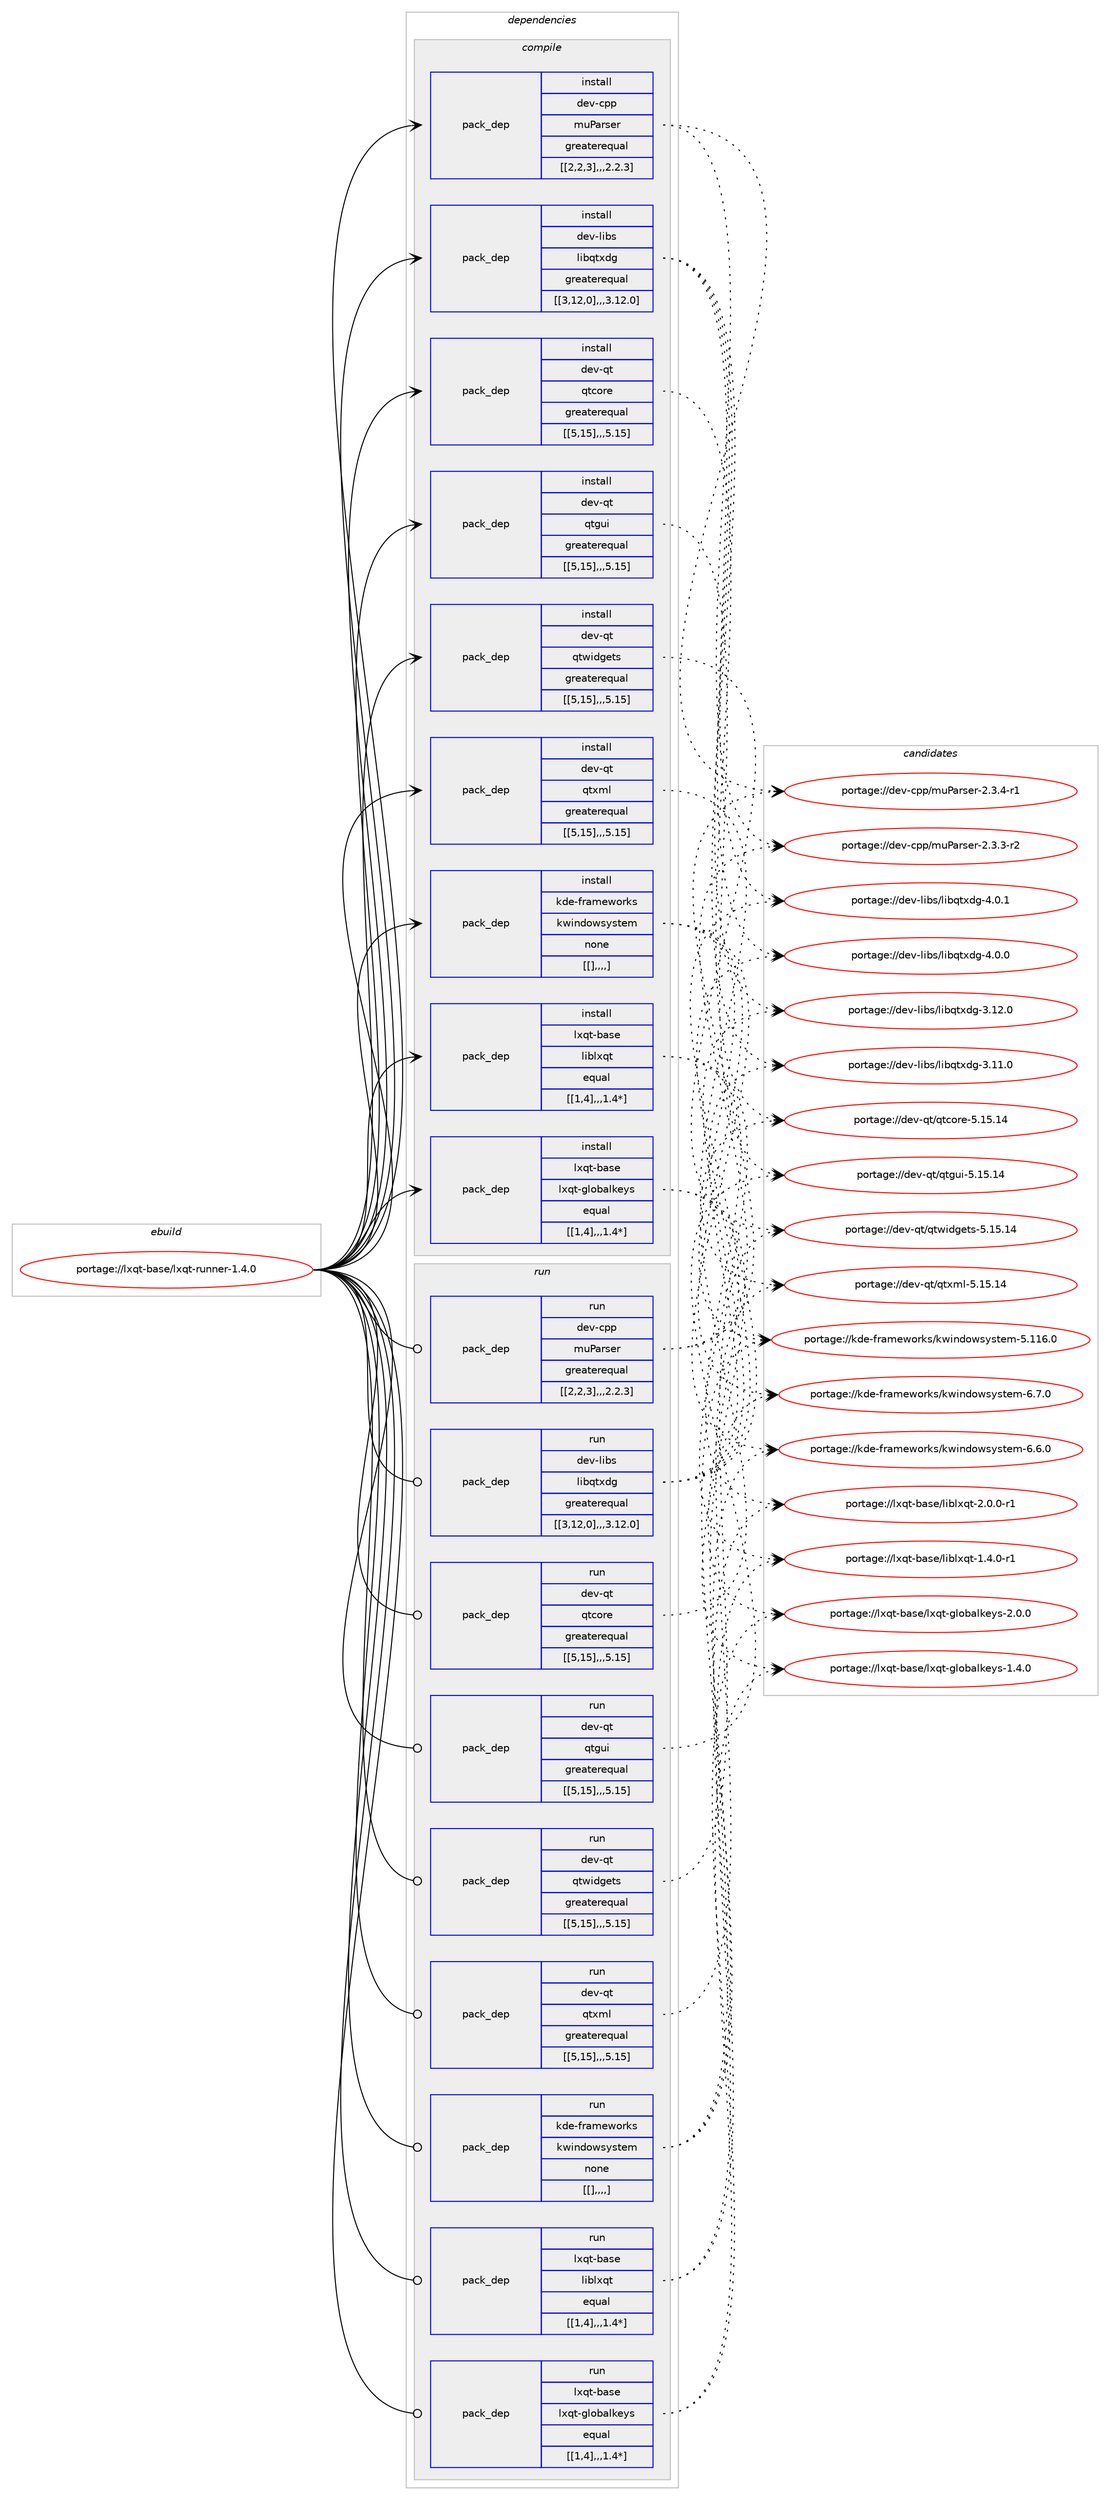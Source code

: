 digraph prolog {

# *************
# Graph options
# *************

newrank=true;
concentrate=true;
compound=true;
graph [rankdir=LR,fontname=Helvetica,fontsize=10,ranksep=1.5];#, ranksep=2.5, nodesep=0.2];
edge  [arrowhead=vee];
node  [fontname=Helvetica,fontsize=10];

# **********
# The ebuild
# **********

subgraph cluster_leftcol {
color=gray;
label=<<i>ebuild</i>>;
id [label="portage://lxqt-base/lxqt-runner-1.4.0", color=red, width=4, href="../lxqt-base/lxqt-runner-1.4.0.svg"];
}

# ****************
# The dependencies
# ****************

subgraph cluster_midcol {
color=gray;
label=<<i>dependencies</i>>;
subgraph cluster_compile {
fillcolor="#eeeeee";
style=filled;
label=<<i>compile</i>>;
subgraph pack218339 {
dependency295059 [label=<<TABLE BORDER="0" CELLBORDER="1" CELLSPACING="0" CELLPADDING="4" WIDTH="220"><TR><TD ROWSPAN="6" CELLPADDING="30">pack_dep</TD></TR><TR><TD WIDTH="110">install</TD></TR><TR><TD>dev-cpp</TD></TR><TR><TD>muParser</TD></TR><TR><TD>greaterequal</TD></TR><TR><TD>[[2,2,3],,,2.2.3]</TD></TR></TABLE>>, shape=none, color=blue];
}
id:e -> dependency295059:w [weight=20,style="solid",arrowhead="vee"];
subgraph pack218387 {
dependency295097 [label=<<TABLE BORDER="0" CELLBORDER="1" CELLSPACING="0" CELLPADDING="4" WIDTH="220"><TR><TD ROWSPAN="6" CELLPADDING="30">pack_dep</TD></TR><TR><TD WIDTH="110">install</TD></TR><TR><TD>dev-libs</TD></TR><TR><TD>libqtxdg</TD></TR><TR><TD>greaterequal</TD></TR><TR><TD>[[3,12,0],,,3.12.0]</TD></TR></TABLE>>, shape=none, color=blue];
}
id:e -> dependency295097:w [weight=20,style="solid",arrowhead="vee"];
subgraph pack218392 {
dependency295141 [label=<<TABLE BORDER="0" CELLBORDER="1" CELLSPACING="0" CELLPADDING="4" WIDTH="220"><TR><TD ROWSPAN="6" CELLPADDING="30">pack_dep</TD></TR><TR><TD WIDTH="110">install</TD></TR><TR><TD>dev-qt</TD></TR><TR><TD>qtcore</TD></TR><TR><TD>greaterequal</TD></TR><TR><TD>[[5,15],,,5.15]</TD></TR></TABLE>>, shape=none, color=blue];
}
id:e -> dependency295141:w [weight=20,style="solid",arrowhead="vee"];
subgraph pack218427 {
dependency295162 [label=<<TABLE BORDER="0" CELLBORDER="1" CELLSPACING="0" CELLPADDING="4" WIDTH="220"><TR><TD ROWSPAN="6" CELLPADDING="30">pack_dep</TD></TR><TR><TD WIDTH="110">install</TD></TR><TR><TD>dev-qt</TD></TR><TR><TD>qtgui</TD></TR><TR><TD>greaterequal</TD></TR><TR><TD>[[5,15],,,5.15]</TD></TR></TABLE>>, shape=none, color=blue];
}
id:e -> dependency295162:w [weight=20,style="solid",arrowhead="vee"];
subgraph pack218459 {
dependency295186 [label=<<TABLE BORDER="0" CELLBORDER="1" CELLSPACING="0" CELLPADDING="4" WIDTH="220"><TR><TD ROWSPAN="6" CELLPADDING="30">pack_dep</TD></TR><TR><TD WIDTH="110">install</TD></TR><TR><TD>dev-qt</TD></TR><TR><TD>qtwidgets</TD></TR><TR><TD>greaterequal</TD></TR><TR><TD>[[5,15],,,5.15]</TD></TR></TABLE>>, shape=none, color=blue];
}
id:e -> dependency295186:w [weight=20,style="solid",arrowhead="vee"];
subgraph pack218505 {
dependency295258 [label=<<TABLE BORDER="0" CELLBORDER="1" CELLSPACING="0" CELLPADDING="4" WIDTH="220"><TR><TD ROWSPAN="6" CELLPADDING="30">pack_dep</TD></TR><TR><TD WIDTH="110">install</TD></TR><TR><TD>dev-qt</TD></TR><TR><TD>qtxml</TD></TR><TR><TD>greaterequal</TD></TR><TR><TD>[[5,15],,,5.15]</TD></TR></TABLE>>, shape=none, color=blue];
}
id:e -> dependency295258:w [weight=20,style="solid",arrowhead="vee"];
subgraph pack218533 {
dependency295266 [label=<<TABLE BORDER="0" CELLBORDER="1" CELLSPACING="0" CELLPADDING="4" WIDTH="220"><TR><TD ROWSPAN="6" CELLPADDING="30">pack_dep</TD></TR><TR><TD WIDTH="110">install</TD></TR><TR><TD>kde-frameworks</TD></TR><TR><TD>kwindowsystem</TD></TR><TR><TD>none</TD></TR><TR><TD>[[],,,,]</TD></TR></TABLE>>, shape=none, color=blue];
}
id:e -> dependency295266:w [weight=20,style="solid",arrowhead="vee"];
subgraph pack218575 {
dependency295317 [label=<<TABLE BORDER="0" CELLBORDER="1" CELLSPACING="0" CELLPADDING="4" WIDTH="220"><TR><TD ROWSPAN="6" CELLPADDING="30">pack_dep</TD></TR><TR><TD WIDTH="110">install</TD></TR><TR><TD>lxqt-base</TD></TR><TR><TD>liblxqt</TD></TR><TR><TD>equal</TD></TR><TR><TD>[[1,4],,,1.4*]</TD></TR></TABLE>>, shape=none, color=blue];
}
id:e -> dependency295317:w [weight=20,style="solid",arrowhead="vee"];
subgraph pack218623 {
dependency295375 [label=<<TABLE BORDER="0" CELLBORDER="1" CELLSPACING="0" CELLPADDING="4" WIDTH="220"><TR><TD ROWSPAN="6" CELLPADDING="30">pack_dep</TD></TR><TR><TD WIDTH="110">install</TD></TR><TR><TD>lxqt-base</TD></TR><TR><TD>lxqt-globalkeys</TD></TR><TR><TD>equal</TD></TR><TR><TD>[[1,4],,,1.4*]</TD></TR></TABLE>>, shape=none, color=blue];
}
id:e -> dependency295375:w [weight=20,style="solid",arrowhead="vee"];
}
subgraph cluster_compileandrun {
fillcolor="#eeeeee";
style=filled;
label=<<i>compile and run</i>>;
}
subgraph cluster_run {
fillcolor="#eeeeee";
style=filled;
label=<<i>run</i>>;
subgraph pack218629 {
dependency295381 [label=<<TABLE BORDER="0" CELLBORDER="1" CELLSPACING="0" CELLPADDING="4" WIDTH="220"><TR><TD ROWSPAN="6" CELLPADDING="30">pack_dep</TD></TR><TR><TD WIDTH="110">run</TD></TR><TR><TD>dev-cpp</TD></TR><TR><TD>muParser</TD></TR><TR><TD>greaterequal</TD></TR><TR><TD>[[2,2,3],,,2.2.3]</TD></TR></TABLE>>, shape=none, color=blue];
}
id:e -> dependency295381:w [weight=20,style="solid",arrowhead="odot"];
subgraph pack218642 {
dependency295405 [label=<<TABLE BORDER="0" CELLBORDER="1" CELLSPACING="0" CELLPADDING="4" WIDTH="220"><TR><TD ROWSPAN="6" CELLPADDING="30">pack_dep</TD></TR><TR><TD WIDTH="110">run</TD></TR><TR><TD>dev-libs</TD></TR><TR><TD>libqtxdg</TD></TR><TR><TD>greaterequal</TD></TR><TR><TD>[[3,12,0],,,3.12.0]</TD></TR></TABLE>>, shape=none, color=blue];
}
id:e -> dependency295405:w [weight=20,style="solid",arrowhead="odot"];
subgraph pack218659 {
dependency295429 [label=<<TABLE BORDER="0" CELLBORDER="1" CELLSPACING="0" CELLPADDING="4" WIDTH="220"><TR><TD ROWSPAN="6" CELLPADDING="30">pack_dep</TD></TR><TR><TD WIDTH="110">run</TD></TR><TR><TD>dev-qt</TD></TR><TR><TD>qtcore</TD></TR><TR><TD>greaterequal</TD></TR><TR><TD>[[5,15],,,5.15]</TD></TR></TABLE>>, shape=none, color=blue];
}
id:e -> dependency295429:w [weight=20,style="solid",arrowhead="odot"];
subgraph pack218669 {
dependency295435 [label=<<TABLE BORDER="0" CELLBORDER="1" CELLSPACING="0" CELLPADDING="4" WIDTH="220"><TR><TD ROWSPAN="6" CELLPADDING="30">pack_dep</TD></TR><TR><TD WIDTH="110">run</TD></TR><TR><TD>dev-qt</TD></TR><TR><TD>qtgui</TD></TR><TR><TD>greaterequal</TD></TR><TR><TD>[[5,15],,,5.15]</TD></TR></TABLE>>, shape=none, color=blue];
}
id:e -> dependency295435:w [weight=20,style="solid",arrowhead="odot"];
subgraph pack218678 {
dependency295457 [label=<<TABLE BORDER="0" CELLBORDER="1" CELLSPACING="0" CELLPADDING="4" WIDTH="220"><TR><TD ROWSPAN="6" CELLPADDING="30">pack_dep</TD></TR><TR><TD WIDTH="110">run</TD></TR><TR><TD>dev-qt</TD></TR><TR><TD>qtwidgets</TD></TR><TR><TD>greaterequal</TD></TR><TR><TD>[[5,15],,,5.15]</TD></TR></TABLE>>, shape=none, color=blue];
}
id:e -> dependency295457:w [weight=20,style="solid",arrowhead="odot"];
subgraph pack218698 {
dependency295470 [label=<<TABLE BORDER="0" CELLBORDER="1" CELLSPACING="0" CELLPADDING="4" WIDTH="220"><TR><TD ROWSPAN="6" CELLPADDING="30">pack_dep</TD></TR><TR><TD WIDTH="110">run</TD></TR><TR><TD>dev-qt</TD></TR><TR><TD>qtxml</TD></TR><TR><TD>greaterequal</TD></TR><TR><TD>[[5,15],,,5.15]</TD></TR></TABLE>>, shape=none, color=blue];
}
id:e -> dependency295470:w [weight=20,style="solid",arrowhead="odot"];
subgraph pack218705 {
dependency295477 [label=<<TABLE BORDER="0" CELLBORDER="1" CELLSPACING="0" CELLPADDING="4" WIDTH="220"><TR><TD ROWSPAN="6" CELLPADDING="30">pack_dep</TD></TR><TR><TD WIDTH="110">run</TD></TR><TR><TD>kde-frameworks</TD></TR><TR><TD>kwindowsystem</TD></TR><TR><TD>none</TD></TR><TR><TD>[[],,,,]</TD></TR></TABLE>>, shape=none, color=blue];
}
id:e -> dependency295477:w [weight=20,style="solid",arrowhead="odot"];
subgraph pack218710 {
dependency295480 [label=<<TABLE BORDER="0" CELLBORDER="1" CELLSPACING="0" CELLPADDING="4" WIDTH="220"><TR><TD ROWSPAN="6" CELLPADDING="30">pack_dep</TD></TR><TR><TD WIDTH="110">run</TD></TR><TR><TD>lxqt-base</TD></TR><TR><TD>liblxqt</TD></TR><TR><TD>equal</TD></TR><TR><TD>[[1,4],,,1.4*]</TD></TR></TABLE>>, shape=none, color=blue];
}
id:e -> dependency295480:w [weight=20,style="solid",arrowhead="odot"];
subgraph pack218725 {
dependency295521 [label=<<TABLE BORDER="0" CELLBORDER="1" CELLSPACING="0" CELLPADDING="4" WIDTH="220"><TR><TD ROWSPAN="6" CELLPADDING="30">pack_dep</TD></TR><TR><TD WIDTH="110">run</TD></TR><TR><TD>lxqt-base</TD></TR><TR><TD>lxqt-globalkeys</TD></TR><TR><TD>equal</TD></TR><TR><TD>[[1,4],,,1.4*]</TD></TR></TABLE>>, shape=none, color=blue];
}
id:e -> dependency295521:w [weight=20,style="solid",arrowhead="odot"];
}
}

# **************
# The candidates
# **************

subgraph cluster_choices {
rank=same;
color=gray;
label=<<i>candidates</i>>;

subgraph choice217298 {
color=black;
nodesep=1;
choice10010111845991121124710911780971141151011144550465146524511449 [label="portage://dev-cpp/muParser-2.3.4-r1", color=red, width=4,href="../dev-cpp/muParser-2.3.4-r1.svg"];
choice10010111845991121124710911780971141151011144550465146514511450 [label="portage://dev-cpp/muParser-2.3.3-r2", color=red, width=4,href="../dev-cpp/muParser-2.3.3-r2.svg"];
dependency295059:e -> choice10010111845991121124710911780971141151011144550465146524511449:w [style=dotted,weight="100"];
dependency295059:e -> choice10010111845991121124710911780971141151011144550465146514511450:w [style=dotted,weight="100"];
}
subgraph choice217323 {
color=black;
nodesep=1;
choice10010111845108105981154710810598113116120100103455246484649 [label="portage://dev-libs/libqtxdg-4.0.1", color=red, width=4,href="../dev-libs/libqtxdg-4.0.1.svg"];
choice10010111845108105981154710810598113116120100103455246484648 [label="portage://dev-libs/libqtxdg-4.0.0", color=red, width=4,href="../dev-libs/libqtxdg-4.0.0.svg"];
choice1001011184510810598115471081059811311612010010345514649504648 [label="portage://dev-libs/libqtxdg-3.12.0", color=red, width=4,href="../dev-libs/libqtxdg-3.12.0.svg"];
choice1001011184510810598115471081059811311612010010345514649494648 [label="portage://dev-libs/libqtxdg-3.11.0", color=red, width=4,href="../dev-libs/libqtxdg-3.11.0.svg"];
dependency295097:e -> choice10010111845108105981154710810598113116120100103455246484649:w [style=dotted,weight="100"];
dependency295097:e -> choice10010111845108105981154710810598113116120100103455246484648:w [style=dotted,weight="100"];
dependency295097:e -> choice1001011184510810598115471081059811311612010010345514649504648:w [style=dotted,weight="100"];
dependency295097:e -> choice1001011184510810598115471081059811311612010010345514649494648:w [style=dotted,weight="100"];
}
subgraph choice217327 {
color=black;
nodesep=1;
choice1001011184511311647113116991111141014553464953464952 [label="portage://dev-qt/qtcore-5.15.14", color=red, width=4,href="../dev-qt/qtcore-5.15.14.svg"];
dependency295141:e -> choice1001011184511311647113116991111141014553464953464952:w [style=dotted,weight="100"];
}
subgraph choice217344 {
color=black;
nodesep=1;
choice10010111845113116471131161031171054553464953464952 [label="portage://dev-qt/qtgui-5.15.14", color=red, width=4,href="../dev-qt/qtgui-5.15.14.svg"];
dependency295162:e -> choice10010111845113116471131161031171054553464953464952:w [style=dotted,weight="100"];
}
subgraph choice217346 {
color=black;
nodesep=1;
choice10010111845113116471131161191051001031011161154553464953464952 [label="portage://dev-qt/qtwidgets-5.15.14", color=red, width=4,href="../dev-qt/qtwidgets-5.15.14.svg"];
dependency295186:e -> choice10010111845113116471131161191051001031011161154553464953464952:w [style=dotted,weight="100"];
}
subgraph choice217365 {
color=black;
nodesep=1;
choice10010111845113116471131161201091084553464953464952 [label="portage://dev-qt/qtxml-5.15.14", color=red, width=4,href="../dev-qt/qtxml-5.15.14.svg"];
dependency295258:e -> choice10010111845113116471131161201091084553464953464952:w [style=dotted,weight="100"];
}
subgraph choice217369 {
color=black;
nodesep=1;
choice107100101451021149710910111911111410711547107119105110100111119115121115116101109455446554648 [label="portage://kde-frameworks/kwindowsystem-6.7.0", color=red, width=4,href="../kde-frameworks/kwindowsystem-6.7.0.svg"];
choice107100101451021149710910111911111410711547107119105110100111119115121115116101109455446544648 [label="portage://kde-frameworks/kwindowsystem-6.6.0", color=red, width=4,href="../kde-frameworks/kwindowsystem-6.6.0.svg"];
choice1071001014510211497109101119111114107115471071191051101001111191151211151161011094553464949544648 [label="portage://kde-frameworks/kwindowsystem-5.116.0", color=red, width=4,href="../kde-frameworks/kwindowsystem-5.116.0.svg"];
dependency295266:e -> choice107100101451021149710910111911111410711547107119105110100111119115121115116101109455446554648:w [style=dotted,weight="100"];
dependency295266:e -> choice107100101451021149710910111911111410711547107119105110100111119115121115116101109455446544648:w [style=dotted,weight="100"];
dependency295266:e -> choice1071001014510211497109101119111114107115471071191051101001111191151211151161011094553464949544648:w [style=dotted,weight="100"];
}
subgraph choice217375 {
color=black;
nodesep=1;
choice10812011311645989711510147108105981081201131164550464846484511449 [label="portage://lxqt-base/liblxqt-2.0.0-r1", color=red, width=4,href="../lxqt-base/liblxqt-2.0.0-r1.svg"];
choice10812011311645989711510147108105981081201131164549465246484511449 [label="portage://lxqt-base/liblxqt-1.4.0-r1", color=red, width=4,href="../lxqt-base/liblxqt-1.4.0-r1.svg"];
dependency295317:e -> choice10812011311645989711510147108105981081201131164550464846484511449:w [style=dotted,weight="100"];
dependency295317:e -> choice10812011311645989711510147108105981081201131164549465246484511449:w [style=dotted,weight="100"];
}
subgraph choice217397 {
color=black;
nodesep=1;
choice10812011311645989711510147108120113116451031081119897108107101121115455046484648 [label="portage://lxqt-base/lxqt-globalkeys-2.0.0", color=red, width=4,href="../lxqt-base/lxqt-globalkeys-2.0.0.svg"];
choice10812011311645989711510147108120113116451031081119897108107101121115454946524648 [label="portage://lxqt-base/lxqt-globalkeys-1.4.0", color=red, width=4,href="../lxqt-base/lxqt-globalkeys-1.4.0.svg"];
dependency295375:e -> choice10812011311645989711510147108120113116451031081119897108107101121115455046484648:w [style=dotted,weight="100"];
dependency295375:e -> choice10812011311645989711510147108120113116451031081119897108107101121115454946524648:w [style=dotted,weight="100"];
}
subgraph choice217425 {
color=black;
nodesep=1;
choice10010111845991121124710911780971141151011144550465146524511449 [label="portage://dev-cpp/muParser-2.3.4-r1", color=red, width=4,href="../dev-cpp/muParser-2.3.4-r1.svg"];
choice10010111845991121124710911780971141151011144550465146514511450 [label="portage://dev-cpp/muParser-2.3.3-r2", color=red, width=4,href="../dev-cpp/muParser-2.3.3-r2.svg"];
dependency295381:e -> choice10010111845991121124710911780971141151011144550465146524511449:w [style=dotted,weight="100"];
dependency295381:e -> choice10010111845991121124710911780971141151011144550465146514511450:w [style=dotted,weight="100"];
}
subgraph choice217443 {
color=black;
nodesep=1;
choice10010111845108105981154710810598113116120100103455246484649 [label="portage://dev-libs/libqtxdg-4.0.1", color=red, width=4,href="../dev-libs/libqtxdg-4.0.1.svg"];
choice10010111845108105981154710810598113116120100103455246484648 [label="portage://dev-libs/libqtxdg-4.0.0", color=red, width=4,href="../dev-libs/libqtxdg-4.0.0.svg"];
choice1001011184510810598115471081059811311612010010345514649504648 [label="portage://dev-libs/libqtxdg-3.12.0", color=red, width=4,href="../dev-libs/libqtxdg-3.12.0.svg"];
choice1001011184510810598115471081059811311612010010345514649494648 [label="portage://dev-libs/libqtxdg-3.11.0", color=red, width=4,href="../dev-libs/libqtxdg-3.11.0.svg"];
dependency295405:e -> choice10010111845108105981154710810598113116120100103455246484649:w [style=dotted,weight="100"];
dependency295405:e -> choice10010111845108105981154710810598113116120100103455246484648:w [style=dotted,weight="100"];
dependency295405:e -> choice1001011184510810598115471081059811311612010010345514649504648:w [style=dotted,weight="100"];
dependency295405:e -> choice1001011184510810598115471081059811311612010010345514649494648:w [style=dotted,weight="100"];
}
subgraph choice217449 {
color=black;
nodesep=1;
choice1001011184511311647113116991111141014553464953464952 [label="portage://dev-qt/qtcore-5.15.14", color=red, width=4,href="../dev-qt/qtcore-5.15.14.svg"];
dependency295429:e -> choice1001011184511311647113116991111141014553464953464952:w [style=dotted,weight="100"];
}
subgraph choice217451 {
color=black;
nodesep=1;
choice10010111845113116471131161031171054553464953464952 [label="portage://dev-qt/qtgui-5.15.14", color=red, width=4,href="../dev-qt/qtgui-5.15.14.svg"];
dependency295435:e -> choice10010111845113116471131161031171054553464953464952:w [style=dotted,weight="100"];
}
subgraph choice217454 {
color=black;
nodesep=1;
choice10010111845113116471131161191051001031011161154553464953464952 [label="portage://dev-qt/qtwidgets-5.15.14", color=red, width=4,href="../dev-qt/qtwidgets-5.15.14.svg"];
dependency295457:e -> choice10010111845113116471131161191051001031011161154553464953464952:w [style=dotted,weight="100"];
}
subgraph choice217456 {
color=black;
nodesep=1;
choice10010111845113116471131161201091084553464953464952 [label="portage://dev-qt/qtxml-5.15.14", color=red, width=4,href="../dev-qt/qtxml-5.15.14.svg"];
dependency295470:e -> choice10010111845113116471131161201091084553464953464952:w [style=dotted,weight="100"];
}
subgraph choice217458 {
color=black;
nodesep=1;
choice107100101451021149710910111911111410711547107119105110100111119115121115116101109455446554648 [label="portage://kde-frameworks/kwindowsystem-6.7.0", color=red, width=4,href="../kde-frameworks/kwindowsystem-6.7.0.svg"];
choice107100101451021149710910111911111410711547107119105110100111119115121115116101109455446544648 [label="portage://kde-frameworks/kwindowsystem-6.6.0", color=red, width=4,href="../kde-frameworks/kwindowsystem-6.6.0.svg"];
choice1071001014510211497109101119111114107115471071191051101001111191151211151161011094553464949544648 [label="portage://kde-frameworks/kwindowsystem-5.116.0", color=red, width=4,href="../kde-frameworks/kwindowsystem-5.116.0.svg"];
dependency295477:e -> choice107100101451021149710910111911111410711547107119105110100111119115121115116101109455446554648:w [style=dotted,weight="100"];
dependency295477:e -> choice107100101451021149710910111911111410711547107119105110100111119115121115116101109455446544648:w [style=dotted,weight="100"];
dependency295477:e -> choice1071001014510211497109101119111114107115471071191051101001111191151211151161011094553464949544648:w [style=dotted,weight="100"];
}
subgraph choice217464 {
color=black;
nodesep=1;
choice10812011311645989711510147108105981081201131164550464846484511449 [label="portage://lxqt-base/liblxqt-2.0.0-r1", color=red, width=4,href="../lxqt-base/liblxqt-2.0.0-r1.svg"];
choice10812011311645989711510147108105981081201131164549465246484511449 [label="portage://lxqt-base/liblxqt-1.4.0-r1", color=red, width=4,href="../lxqt-base/liblxqt-1.4.0-r1.svg"];
dependency295480:e -> choice10812011311645989711510147108105981081201131164550464846484511449:w [style=dotted,weight="100"];
dependency295480:e -> choice10812011311645989711510147108105981081201131164549465246484511449:w [style=dotted,weight="100"];
}
subgraph choice217467 {
color=black;
nodesep=1;
choice10812011311645989711510147108120113116451031081119897108107101121115455046484648 [label="portage://lxqt-base/lxqt-globalkeys-2.0.0", color=red, width=4,href="../lxqt-base/lxqt-globalkeys-2.0.0.svg"];
choice10812011311645989711510147108120113116451031081119897108107101121115454946524648 [label="portage://lxqt-base/lxqt-globalkeys-1.4.0", color=red, width=4,href="../lxqt-base/lxqt-globalkeys-1.4.0.svg"];
dependency295521:e -> choice10812011311645989711510147108120113116451031081119897108107101121115455046484648:w [style=dotted,weight="100"];
dependency295521:e -> choice10812011311645989711510147108120113116451031081119897108107101121115454946524648:w [style=dotted,weight="100"];
}
}

}
